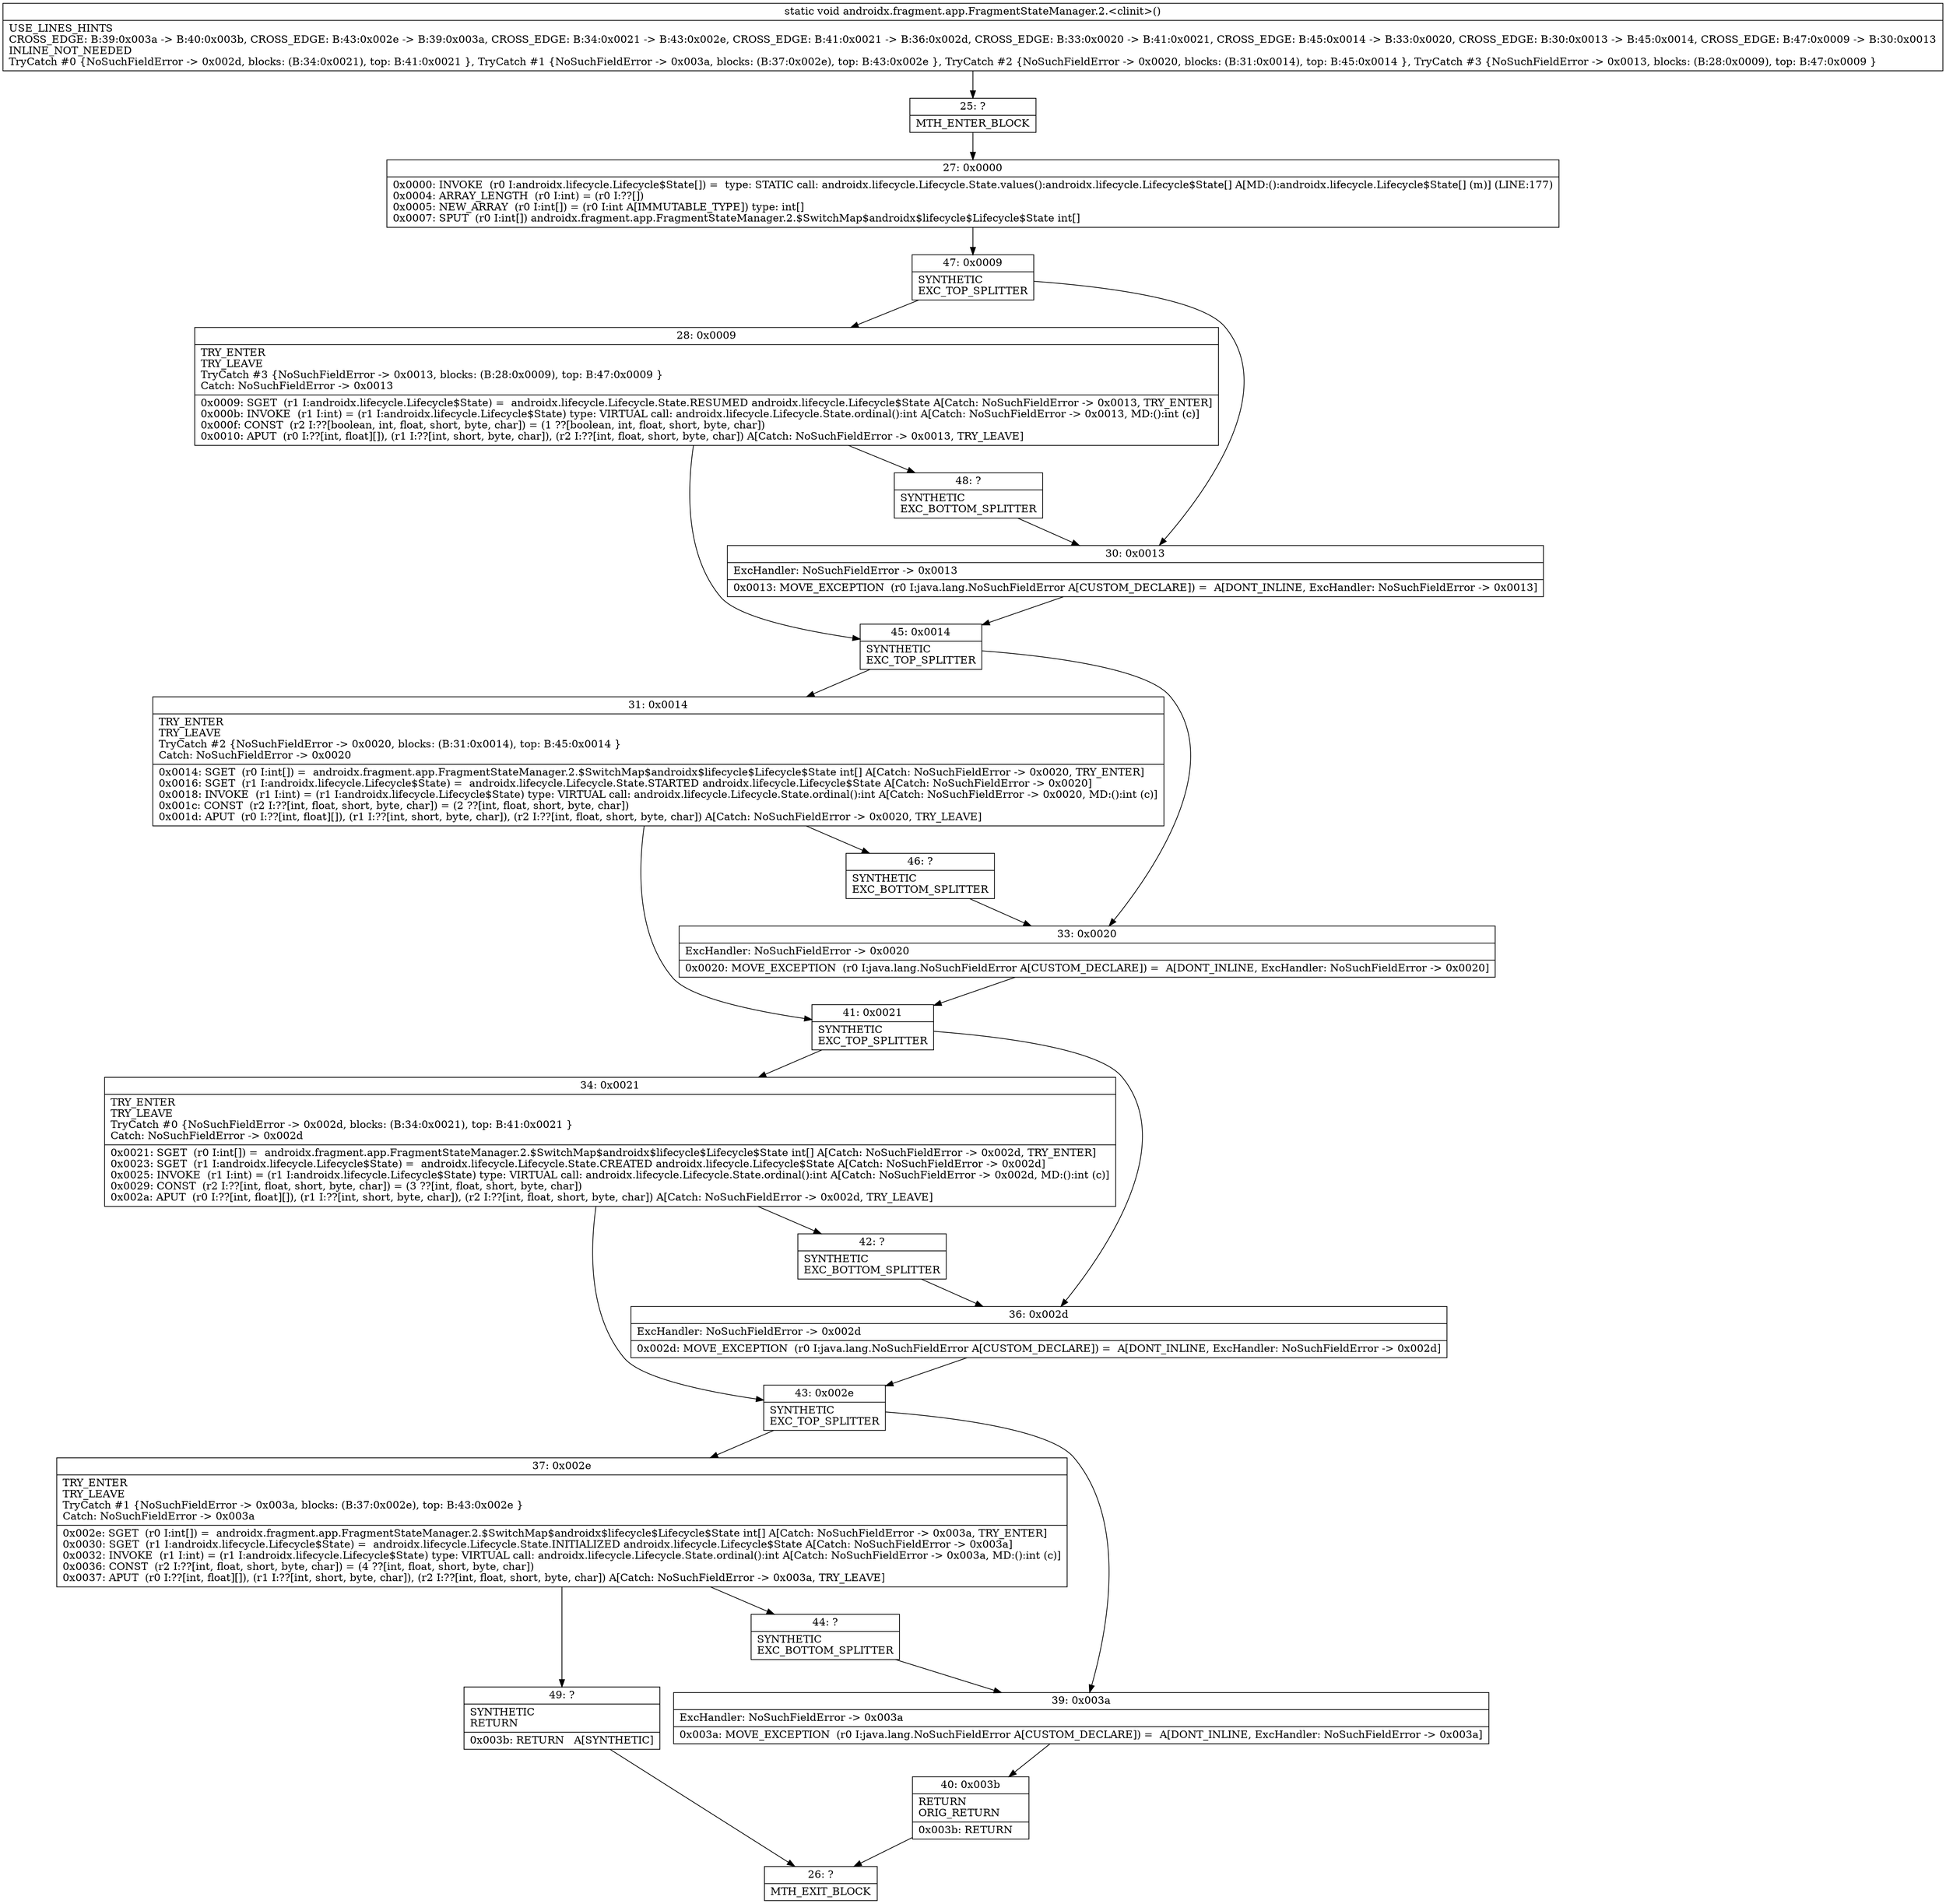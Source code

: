 digraph "CFG forandroidx.fragment.app.FragmentStateManager.2.\<clinit\>()V" {
Node_25 [shape=record,label="{25\:\ ?|MTH_ENTER_BLOCK\l}"];
Node_27 [shape=record,label="{27\:\ 0x0000|0x0000: INVOKE  (r0 I:androidx.lifecycle.Lifecycle$State[]) =  type: STATIC call: androidx.lifecycle.Lifecycle.State.values():androidx.lifecycle.Lifecycle$State[] A[MD:():androidx.lifecycle.Lifecycle$State[] (m)] (LINE:177)\l0x0004: ARRAY_LENGTH  (r0 I:int) = (r0 I:??[]) \l0x0005: NEW_ARRAY  (r0 I:int[]) = (r0 I:int A[IMMUTABLE_TYPE]) type: int[] \l0x0007: SPUT  (r0 I:int[]) androidx.fragment.app.FragmentStateManager.2.$SwitchMap$androidx$lifecycle$Lifecycle$State int[] \l}"];
Node_47 [shape=record,label="{47\:\ 0x0009|SYNTHETIC\lEXC_TOP_SPLITTER\l}"];
Node_28 [shape=record,label="{28\:\ 0x0009|TRY_ENTER\lTRY_LEAVE\lTryCatch #3 \{NoSuchFieldError \-\> 0x0013, blocks: (B:28:0x0009), top: B:47:0x0009 \}\lCatch: NoSuchFieldError \-\> 0x0013\l|0x0009: SGET  (r1 I:androidx.lifecycle.Lifecycle$State) =  androidx.lifecycle.Lifecycle.State.RESUMED androidx.lifecycle.Lifecycle$State A[Catch: NoSuchFieldError \-\> 0x0013, TRY_ENTER]\l0x000b: INVOKE  (r1 I:int) = (r1 I:androidx.lifecycle.Lifecycle$State) type: VIRTUAL call: androidx.lifecycle.Lifecycle.State.ordinal():int A[Catch: NoSuchFieldError \-\> 0x0013, MD:():int (c)]\l0x000f: CONST  (r2 I:??[boolean, int, float, short, byte, char]) = (1 ??[boolean, int, float, short, byte, char]) \l0x0010: APUT  (r0 I:??[int, float][]), (r1 I:??[int, short, byte, char]), (r2 I:??[int, float, short, byte, char]) A[Catch: NoSuchFieldError \-\> 0x0013, TRY_LEAVE]\l}"];
Node_45 [shape=record,label="{45\:\ 0x0014|SYNTHETIC\lEXC_TOP_SPLITTER\l}"];
Node_31 [shape=record,label="{31\:\ 0x0014|TRY_ENTER\lTRY_LEAVE\lTryCatch #2 \{NoSuchFieldError \-\> 0x0020, blocks: (B:31:0x0014), top: B:45:0x0014 \}\lCatch: NoSuchFieldError \-\> 0x0020\l|0x0014: SGET  (r0 I:int[]) =  androidx.fragment.app.FragmentStateManager.2.$SwitchMap$androidx$lifecycle$Lifecycle$State int[] A[Catch: NoSuchFieldError \-\> 0x0020, TRY_ENTER]\l0x0016: SGET  (r1 I:androidx.lifecycle.Lifecycle$State) =  androidx.lifecycle.Lifecycle.State.STARTED androidx.lifecycle.Lifecycle$State A[Catch: NoSuchFieldError \-\> 0x0020]\l0x0018: INVOKE  (r1 I:int) = (r1 I:androidx.lifecycle.Lifecycle$State) type: VIRTUAL call: androidx.lifecycle.Lifecycle.State.ordinal():int A[Catch: NoSuchFieldError \-\> 0x0020, MD:():int (c)]\l0x001c: CONST  (r2 I:??[int, float, short, byte, char]) = (2 ??[int, float, short, byte, char]) \l0x001d: APUT  (r0 I:??[int, float][]), (r1 I:??[int, short, byte, char]), (r2 I:??[int, float, short, byte, char]) A[Catch: NoSuchFieldError \-\> 0x0020, TRY_LEAVE]\l}"];
Node_41 [shape=record,label="{41\:\ 0x0021|SYNTHETIC\lEXC_TOP_SPLITTER\l}"];
Node_34 [shape=record,label="{34\:\ 0x0021|TRY_ENTER\lTRY_LEAVE\lTryCatch #0 \{NoSuchFieldError \-\> 0x002d, blocks: (B:34:0x0021), top: B:41:0x0021 \}\lCatch: NoSuchFieldError \-\> 0x002d\l|0x0021: SGET  (r0 I:int[]) =  androidx.fragment.app.FragmentStateManager.2.$SwitchMap$androidx$lifecycle$Lifecycle$State int[] A[Catch: NoSuchFieldError \-\> 0x002d, TRY_ENTER]\l0x0023: SGET  (r1 I:androidx.lifecycle.Lifecycle$State) =  androidx.lifecycle.Lifecycle.State.CREATED androidx.lifecycle.Lifecycle$State A[Catch: NoSuchFieldError \-\> 0x002d]\l0x0025: INVOKE  (r1 I:int) = (r1 I:androidx.lifecycle.Lifecycle$State) type: VIRTUAL call: androidx.lifecycle.Lifecycle.State.ordinal():int A[Catch: NoSuchFieldError \-\> 0x002d, MD:():int (c)]\l0x0029: CONST  (r2 I:??[int, float, short, byte, char]) = (3 ??[int, float, short, byte, char]) \l0x002a: APUT  (r0 I:??[int, float][]), (r1 I:??[int, short, byte, char]), (r2 I:??[int, float, short, byte, char]) A[Catch: NoSuchFieldError \-\> 0x002d, TRY_LEAVE]\l}"];
Node_42 [shape=record,label="{42\:\ ?|SYNTHETIC\lEXC_BOTTOM_SPLITTER\l}"];
Node_43 [shape=record,label="{43\:\ 0x002e|SYNTHETIC\lEXC_TOP_SPLITTER\l}"];
Node_37 [shape=record,label="{37\:\ 0x002e|TRY_ENTER\lTRY_LEAVE\lTryCatch #1 \{NoSuchFieldError \-\> 0x003a, blocks: (B:37:0x002e), top: B:43:0x002e \}\lCatch: NoSuchFieldError \-\> 0x003a\l|0x002e: SGET  (r0 I:int[]) =  androidx.fragment.app.FragmentStateManager.2.$SwitchMap$androidx$lifecycle$Lifecycle$State int[] A[Catch: NoSuchFieldError \-\> 0x003a, TRY_ENTER]\l0x0030: SGET  (r1 I:androidx.lifecycle.Lifecycle$State) =  androidx.lifecycle.Lifecycle.State.INITIALIZED androidx.lifecycle.Lifecycle$State A[Catch: NoSuchFieldError \-\> 0x003a]\l0x0032: INVOKE  (r1 I:int) = (r1 I:androidx.lifecycle.Lifecycle$State) type: VIRTUAL call: androidx.lifecycle.Lifecycle.State.ordinal():int A[Catch: NoSuchFieldError \-\> 0x003a, MD:():int (c)]\l0x0036: CONST  (r2 I:??[int, float, short, byte, char]) = (4 ??[int, float, short, byte, char]) \l0x0037: APUT  (r0 I:??[int, float][]), (r1 I:??[int, short, byte, char]), (r2 I:??[int, float, short, byte, char]) A[Catch: NoSuchFieldError \-\> 0x003a, TRY_LEAVE]\l}"];
Node_44 [shape=record,label="{44\:\ ?|SYNTHETIC\lEXC_BOTTOM_SPLITTER\l}"];
Node_49 [shape=record,label="{49\:\ ?|SYNTHETIC\lRETURN\l|0x003b: RETURN   A[SYNTHETIC]\l}"];
Node_26 [shape=record,label="{26\:\ ?|MTH_EXIT_BLOCK\l}"];
Node_39 [shape=record,label="{39\:\ 0x003a|ExcHandler: NoSuchFieldError \-\> 0x003a\l|0x003a: MOVE_EXCEPTION  (r0 I:java.lang.NoSuchFieldError A[CUSTOM_DECLARE]) =  A[DONT_INLINE, ExcHandler: NoSuchFieldError \-\> 0x003a]\l}"];
Node_40 [shape=record,label="{40\:\ 0x003b|RETURN\lORIG_RETURN\l|0x003b: RETURN   \l}"];
Node_36 [shape=record,label="{36\:\ 0x002d|ExcHandler: NoSuchFieldError \-\> 0x002d\l|0x002d: MOVE_EXCEPTION  (r0 I:java.lang.NoSuchFieldError A[CUSTOM_DECLARE]) =  A[DONT_INLINE, ExcHandler: NoSuchFieldError \-\> 0x002d]\l}"];
Node_46 [shape=record,label="{46\:\ ?|SYNTHETIC\lEXC_BOTTOM_SPLITTER\l}"];
Node_33 [shape=record,label="{33\:\ 0x0020|ExcHandler: NoSuchFieldError \-\> 0x0020\l|0x0020: MOVE_EXCEPTION  (r0 I:java.lang.NoSuchFieldError A[CUSTOM_DECLARE]) =  A[DONT_INLINE, ExcHandler: NoSuchFieldError \-\> 0x0020]\l}"];
Node_48 [shape=record,label="{48\:\ ?|SYNTHETIC\lEXC_BOTTOM_SPLITTER\l}"];
Node_30 [shape=record,label="{30\:\ 0x0013|ExcHandler: NoSuchFieldError \-\> 0x0013\l|0x0013: MOVE_EXCEPTION  (r0 I:java.lang.NoSuchFieldError A[CUSTOM_DECLARE]) =  A[DONT_INLINE, ExcHandler: NoSuchFieldError \-\> 0x0013]\l}"];
MethodNode[shape=record,label="{static void androidx.fragment.app.FragmentStateManager.2.\<clinit\>()  | USE_LINES_HINTS\lCROSS_EDGE: B:39:0x003a \-\> B:40:0x003b, CROSS_EDGE: B:43:0x002e \-\> B:39:0x003a, CROSS_EDGE: B:34:0x0021 \-\> B:43:0x002e, CROSS_EDGE: B:41:0x0021 \-\> B:36:0x002d, CROSS_EDGE: B:33:0x0020 \-\> B:41:0x0021, CROSS_EDGE: B:45:0x0014 \-\> B:33:0x0020, CROSS_EDGE: B:30:0x0013 \-\> B:45:0x0014, CROSS_EDGE: B:47:0x0009 \-\> B:30:0x0013\lINLINE_NOT_NEEDED\lTryCatch #0 \{NoSuchFieldError \-\> 0x002d, blocks: (B:34:0x0021), top: B:41:0x0021 \}, TryCatch #1 \{NoSuchFieldError \-\> 0x003a, blocks: (B:37:0x002e), top: B:43:0x002e \}, TryCatch #2 \{NoSuchFieldError \-\> 0x0020, blocks: (B:31:0x0014), top: B:45:0x0014 \}, TryCatch #3 \{NoSuchFieldError \-\> 0x0013, blocks: (B:28:0x0009), top: B:47:0x0009 \}\l}"];
MethodNode -> Node_25;Node_25 -> Node_27;
Node_27 -> Node_47;
Node_47 -> Node_28;
Node_47 -> Node_30;
Node_28 -> Node_45;
Node_28 -> Node_48;
Node_45 -> Node_31;
Node_45 -> Node_33;
Node_31 -> Node_41;
Node_31 -> Node_46;
Node_41 -> Node_34;
Node_41 -> Node_36;
Node_34 -> Node_42;
Node_34 -> Node_43;
Node_42 -> Node_36;
Node_43 -> Node_37;
Node_43 -> Node_39;
Node_37 -> Node_44;
Node_37 -> Node_49;
Node_44 -> Node_39;
Node_49 -> Node_26;
Node_39 -> Node_40;
Node_40 -> Node_26;
Node_36 -> Node_43;
Node_46 -> Node_33;
Node_33 -> Node_41;
Node_48 -> Node_30;
Node_30 -> Node_45;
}

